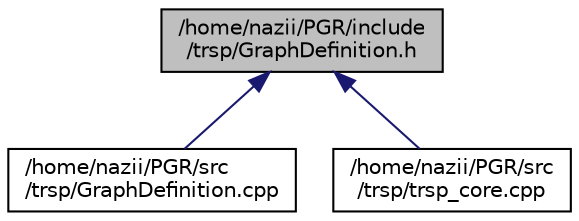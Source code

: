 digraph "/home/nazii/PGR/include/trsp/GraphDefinition.h"
{
  edge [fontname="Helvetica",fontsize="10",labelfontname="Helvetica",labelfontsize="10"];
  node [fontname="Helvetica",fontsize="10",shape=record];
  Node12 [label="/home/nazii/PGR/include\l/trsp/GraphDefinition.h",height=0.2,width=0.4,color="black", fillcolor="grey75", style="filled", fontcolor="black"];
  Node12 -> Node13 [dir="back",color="midnightblue",fontsize="10",style="solid",fontname="Helvetica"];
  Node13 [label="/home/nazii/PGR/src\l/trsp/GraphDefinition.cpp",height=0.2,width=0.4,color="black", fillcolor="white", style="filled",URL="$GraphDefinition_8cpp.html"];
  Node12 -> Node14 [dir="back",color="midnightblue",fontsize="10",style="solid",fontname="Helvetica"];
  Node14 [label="/home/nazii/PGR/src\l/trsp/trsp_core.cpp",height=0.2,width=0.4,color="black", fillcolor="white", style="filled",URL="$trsp__core_8cpp.html"];
}
